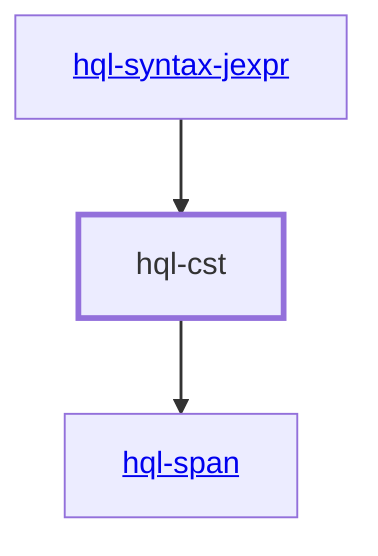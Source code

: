 graph TD
    %% Configure the diagram
    linkStyle default stroke-width:1.5px
    classDef default stroke-width:1px
    classDef root stroke-width:3px
    classDef dev stroke-width:1px
    classDef build stroke-width:1px
    %% Legend
    %% --> : Normal dependency
    %% -.-> : Dev dependency
    %% ---> : Build dependency
    0[hql-cst]
    class 0 root
    1[<a href="../hql_span/index.html">hql-span</a>]
    2[<a href="../hql_syntax_jexpr/index.html">hql-syntax-jexpr</a>]
    0 --> 1
    2 --> 0